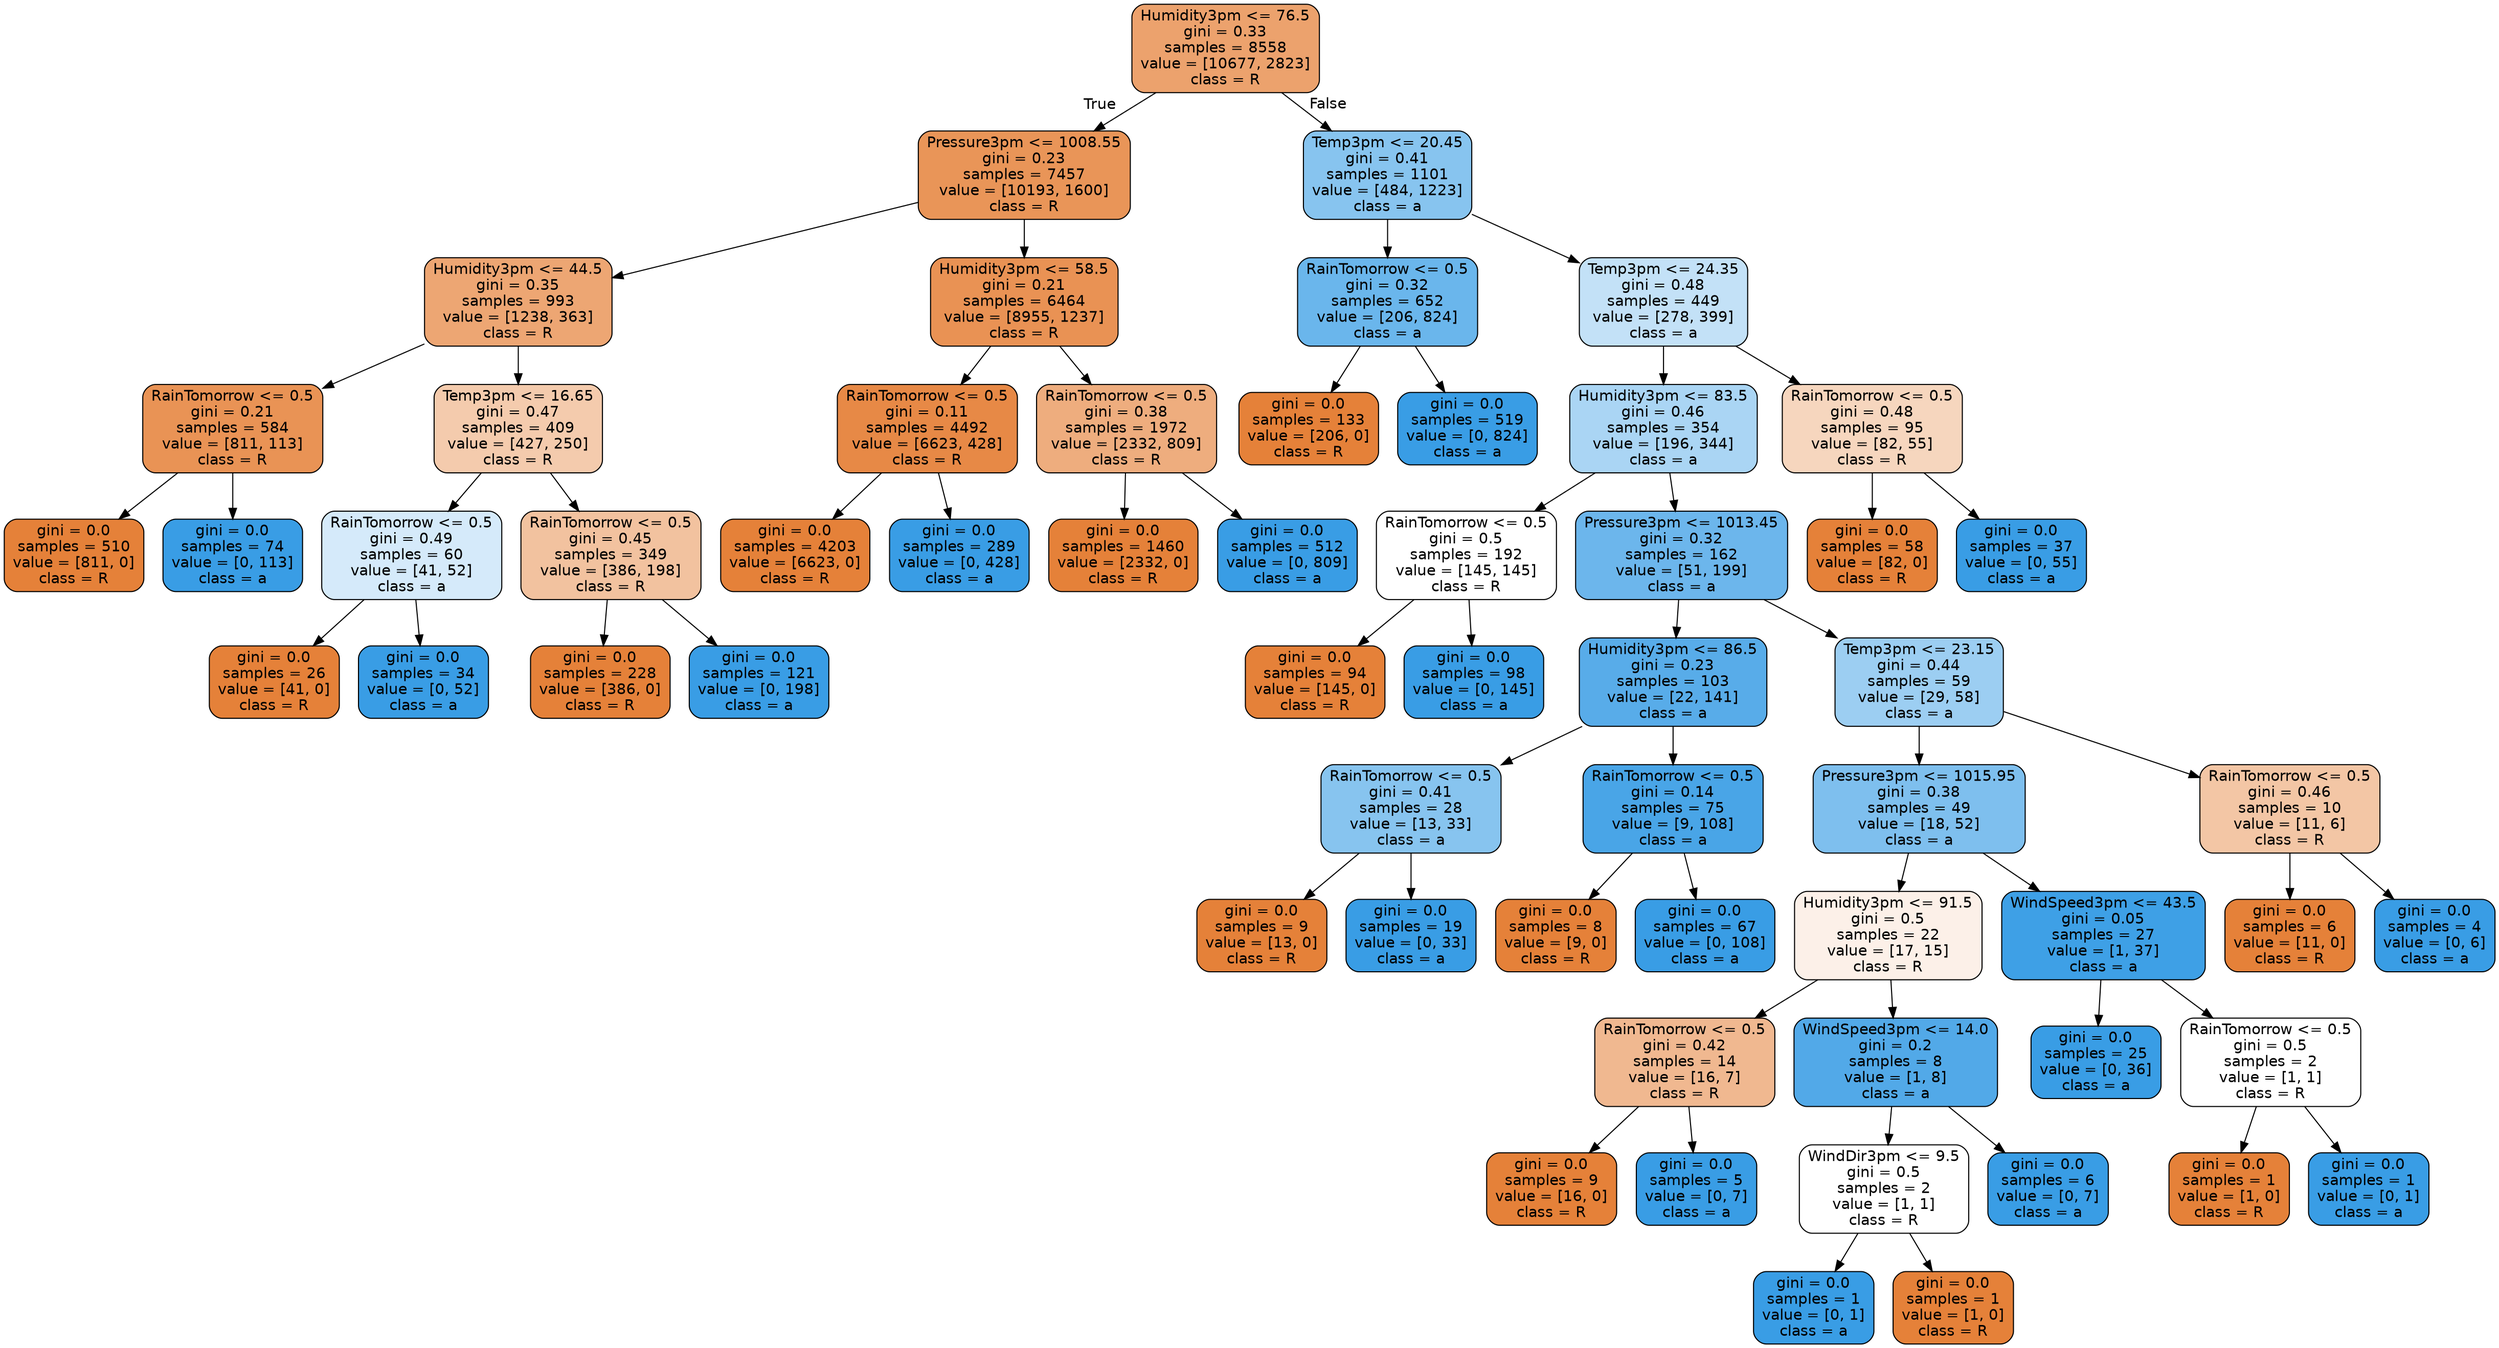 digraph Tree {
node [shape=box, style="filled, rounded", color="black", fontname="helvetica"] ;
edge [fontname="helvetica"] ;
0 [label="Humidity3pm <= 76.5\ngini = 0.33\nsamples = 8558\nvalue = [10677, 2823]\nclass = R", fillcolor="#eca26d"] ;
1 [label="Pressure3pm <= 1008.55\ngini = 0.23\nsamples = 7457\nvalue = [10193, 1600]\nclass = R", fillcolor="#e99558"] ;
0 -> 1 [labeldistance=2.5, labelangle=45, headlabel="True"] ;
2 [label="Humidity3pm <= 44.5\ngini = 0.35\nsamples = 993\nvalue = [1238, 363]\nclass = R", fillcolor="#eda673"] ;
1 -> 2 ;
3 [label="RainTomorrow <= 0.5\ngini = 0.21\nsamples = 584\nvalue = [811, 113]\nclass = R", fillcolor="#e99355"] ;
2 -> 3 ;
4 [label="gini = 0.0\nsamples = 510\nvalue = [811, 0]\nclass = R", fillcolor="#e58139"] ;
3 -> 4 ;
5 [label="gini = 0.0\nsamples = 74\nvalue = [0, 113]\nclass = a", fillcolor="#399de5"] ;
3 -> 5 ;
6 [label="Temp3pm <= 16.65\ngini = 0.47\nsamples = 409\nvalue = [427, 250]\nclass = R", fillcolor="#f4cbad"] ;
2 -> 6 ;
7 [label="RainTomorrow <= 0.5\ngini = 0.49\nsamples = 60\nvalue = [41, 52]\nclass = a", fillcolor="#d5eafa"] ;
6 -> 7 ;
8 [label="gini = 0.0\nsamples = 26\nvalue = [41, 0]\nclass = R", fillcolor="#e58139"] ;
7 -> 8 ;
9 [label="gini = 0.0\nsamples = 34\nvalue = [0, 52]\nclass = a", fillcolor="#399de5"] ;
7 -> 9 ;
10 [label="RainTomorrow <= 0.5\ngini = 0.45\nsamples = 349\nvalue = [386, 198]\nclass = R", fillcolor="#f2c29f"] ;
6 -> 10 ;
11 [label="gini = 0.0\nsamples = 228\nvalue = [386, 0]\nclass = R", fillcolor="#e58139"] ;
10 -> 11 ;
12 [label="gini = 0.0\nsamples = 121\nvalue = [0, 198]\nclass = a", fillcolor="#399de5"] ;
10 -> 12 ;
13 [label="Humidity3pm <= 58.5\ngini = 0.21\nsamples = 6464\nvalue = [8955, 1237]\nclass = R", fillcolor="#e99254"] ;
1 -> 13 ;
14 [label="RainTomorrow <= 0.5\ngini = 0.11\nsamples = 4492\nvalue = [6623, 428]\nclass = R", fillcolor="#e78946"] ;
13 -> 14 ;
15 [label="gini = 0.0\nsamples = 4203\nvalue = [6623, 0]\nclass = R", fillcolor="#e58139"] ;
14 -> 15 ;
16 [label="gini = 0.0\nsamples = 289\nvalue = [0, 428]\nclass = a", fillcolor="#399de5"] ;
14 -> 16 ;
17 [label="RainTomorrow <= 0.5\ngini = 0.38\nsamples = 1972\nvalue = [2332, 809]\nclass = R", fillcolor="#eead7e"] ;
13 -> 17 ;
18 [label="gini = 0.0\nsamples = 1460\nvalue = [2332, 0]\nclass = R", fillcolor="#e58139"] ;
17 -> 18 ;
19 [label="gini = 0.0\nsamples = 512\nvalue = [0, 809]\nclass = a", fillcolor="#399de5"] ;
17 -> 19 ;
20 [label="Temp3pm <= 20.45\ngini = 0.41\nsamples = 1101\nvalue = [484, 1223]\nclass = a", fillcolor="#87c4ef"] ;
0 -> 20 [labeldistance=2.5, labelangle=-45, headlabel="False"] ;
21 [label="RainTomorrow <= 0.5\ngini = 0.32\nsamples = 652\nvalue = [206, 824]\nclass = a", fillcolor="#6ab6ec"] ;
20 -> 21 ;
22 [label="gini = 0.0\nsamples = 133\nvalue = [206, 0]\nclass = R", fillcolor="#e58139"] ;
21 -> 22 ;
23 [label="gini = 0.0\nsamples = 519\nvalue = [0, 824]\nclass = a", fillcolor="#399de5"] ;
21 -> 23 ;
24 [label="Temp3pm <= 24.35\ngini = 0.48\nsamples = 449\nvalue = [278, 399]\nclass = a", fillcolor="#c3e1f7"] ;
20 -> 24 ;
25 [label="Humidity3pm <= 83.5\ngini = 0.46\nsamples = 354\nvalue = [196, 344]\nclass = a", fillcolor="#aad5f4"] ;
24 -> 25 ;
26 [label="RainTomorrow <= 0.5\ngini = 0.5\nsamples = 192\nvalue = [145, 145]\nclass = R", fillcolor="#ffffff"] ;
25 -> 26 ;
27 [label="gini = 0.0\nsamples = 94\nvalue = [145, 0]\nclass = R", fillcolor="#e58139"] ;
26 -> 27 ;
28 [label="gini = 0.0\nsamples = 98\nvalue = [0, 145]\nclass = a", fillcolor="#399de5"] ;
26 -> 28 ;
29 [label="Pressure3pm <= 1013.45\ngini = 0.32\nsamples = 162\nvalue = [51, 199]\nclass = a", fillcolor="#6cb6ec"] ;
25 -> 29 ;
30 [label="Humidity3pm <= 86.5\ngini = 0.23\nsamples = 103\nvalue = [22, 141]\nclass = a", fillcolor="#58ace9"] ;
29 -> 30 ;
31 [label="RainTomorrow <= 0.5\ngini = 0.41\nsamples = 28\nvalue = [13, 33]\nclass = a", fillcolor="#87c4ef"] ;
30 -> 31 ;
32 [label="gini = 0.0\nsamples = 9\nvalue = [13, 0]\nclass = R", fillcolor="#e58139"] ;
31 -> 32 ;
33 [label="gini = 0.0\nsamples = 19\nvalue = [0, 33]\nclass = a", fillcolor="#399de5"] ;
31 -> 33 ;
34 [label="RainTomorrow <= 0.5\ngini = 0.14\nsamples = 75\nvalue = [9, 108]\nclass = a", fillcolor="#49a5e7"] ;
30 -> 34 ;
35 [label="gini = 0.0\nsamples = 8\nvalue = [9, 0]\nclass = R", fillcolor="#e58139"] ;
34 -> 35 ;
36 [label="gini = 0.0\nsamples = 67\nvalue = [0, 108]\nclass = a", fillcolor="#399de5"] ;
34 -> 36 ;
37 [label="Temp3pm <= 23.15\ngini = 0.44\nsamples = 59\nvalue = [29, 58]\nclass = a", fillcolor="#9ccef2"] ;
29 -> 37 ;
38 [label="Pressure3pm <= 1015.95\ngini = 0.38\nsamples = 49\nvalue = [18, 52]\nclass = a", fillcolor="#7ebfee"] ;
37 -> 38 ;
39 [label="Humidity3pm <= 91.5\ngini = 0.5\nsamples = 22\nvalue = [17, 15]\nclass = R", fillcolor="#fcf0e8"] ;
38 -> 39 ;
40 [label="RainTomorrow <= 0.5\ngini = 0.42\nsamples = 14\nvalue = [16, 7]\nclass = R", fillcolor="#f0b890"] ;
39 -> 40 ;
41 [label="gini = 0.0\nsamples = 9\nvalue = [16, 0]\nclass = R", fillcolor="#e58139"] ;
40 -> 41 ;
42 [label="gini = 0.0\nsamples = 5\nvalue = [0, 7]\nclass = a", fillcolor="#399de5"] ;
40 -> 42 ;
43 [label="WindSpeed3pm <= 14.0\ngini = 0.2\nsamples = 8\nvalue = [1, 8]\nclass = a", fillcolor="#52a9e8"] ;
39 -> 43 ;
44 [label="WindDir3pm <= 9.5\ngini = 0.5\nsamples = 2\nvalue = [1, 1]\nclass = R", fillcolor="#ffffff"] ;
43 -> 44 ;
45 [label="gini = 0.0\nsamples = 1\nvalue = [0, 1]\nclass = a", fillcolor="#399de5"] ;
44 -> 45 ;
46 [label="gini = 0.0\nsamples = 1\nvalue = [1, 0]\nclass = R", fillcolor="#e58139"] ;
44 -> 46 ;
47 [label="gini = 0.0\nsamples = 6\nvalue = [0, 7]\nclass = a", fillcolor="#399de5"] ;
43 -> 47 ;
48 [label="WindSpeed3pm <= 43.5\ngini = 0.05\nsamples = 27\nvalue = [1, 37]\nclass = a", fillcolor="#3ea0e6"] ;
38 -> 48 ;
49 [label="gini = 0.0\nsamples = 25\nvalue = [0, 36]\nclass = a", fillcolor="#399de5"] ;
48 -> 49 ;
50 [label="RainTomorrow <= 0.5\ngini = 0.5\nsamples = 2\nvalue = [1, 1]\nclass = R", fillcolor="#ffffff"] ;
48 -> 50 ;
51 [label="gini = 0.0\nsamples = 1\nvalue = [1, 0]\nclass = R", fillcolor="#e58139"] ;
50 -> 51 ;
52 [label="gini = 0.0\nsamples = 1\nvalue = [0, 1]\nclass = a", fillcolor="#399de5"] ;
50 -> 52 ;
53 [label="RainTomorrow <= 0.5\ngini = 0.46\nsamples = 10\nvalue = [11, 6]\nclass = R", fillcolor="#f3c6a5"] ;
37 -> 53 ;
54 [label="gini = 0.0\nsamples = 6\nvalue = [11, 0]\nclass = R", fillcolor="#e58139"] ;
53 -> 54 ;
55 [label="gini = 0.0\nsamples = 4\nvalue = [0, 6]\nclass = a", fillcolor="#399de5"] ;
53 -> 55 ;
56 [label="RainTomorrow <= 0.5\ngini = 0.48\nsamples = 95\nvalue = [82, 55]\nclass = R", fillcolor="#f6d6be"] ;
24 -> 56 ;
57 [label="gini = 0.0\nsamples = 58\nvalue = [82, 0]\nclass = R", fillcolor="#e58139"] ;
56 -> 57 ;
58 [label="gini = 0.0\nsamples = 37\nvalue = [0, 55]\nclass = a", fillcolor="#399de5"] ;
56 -> 58 ;
}